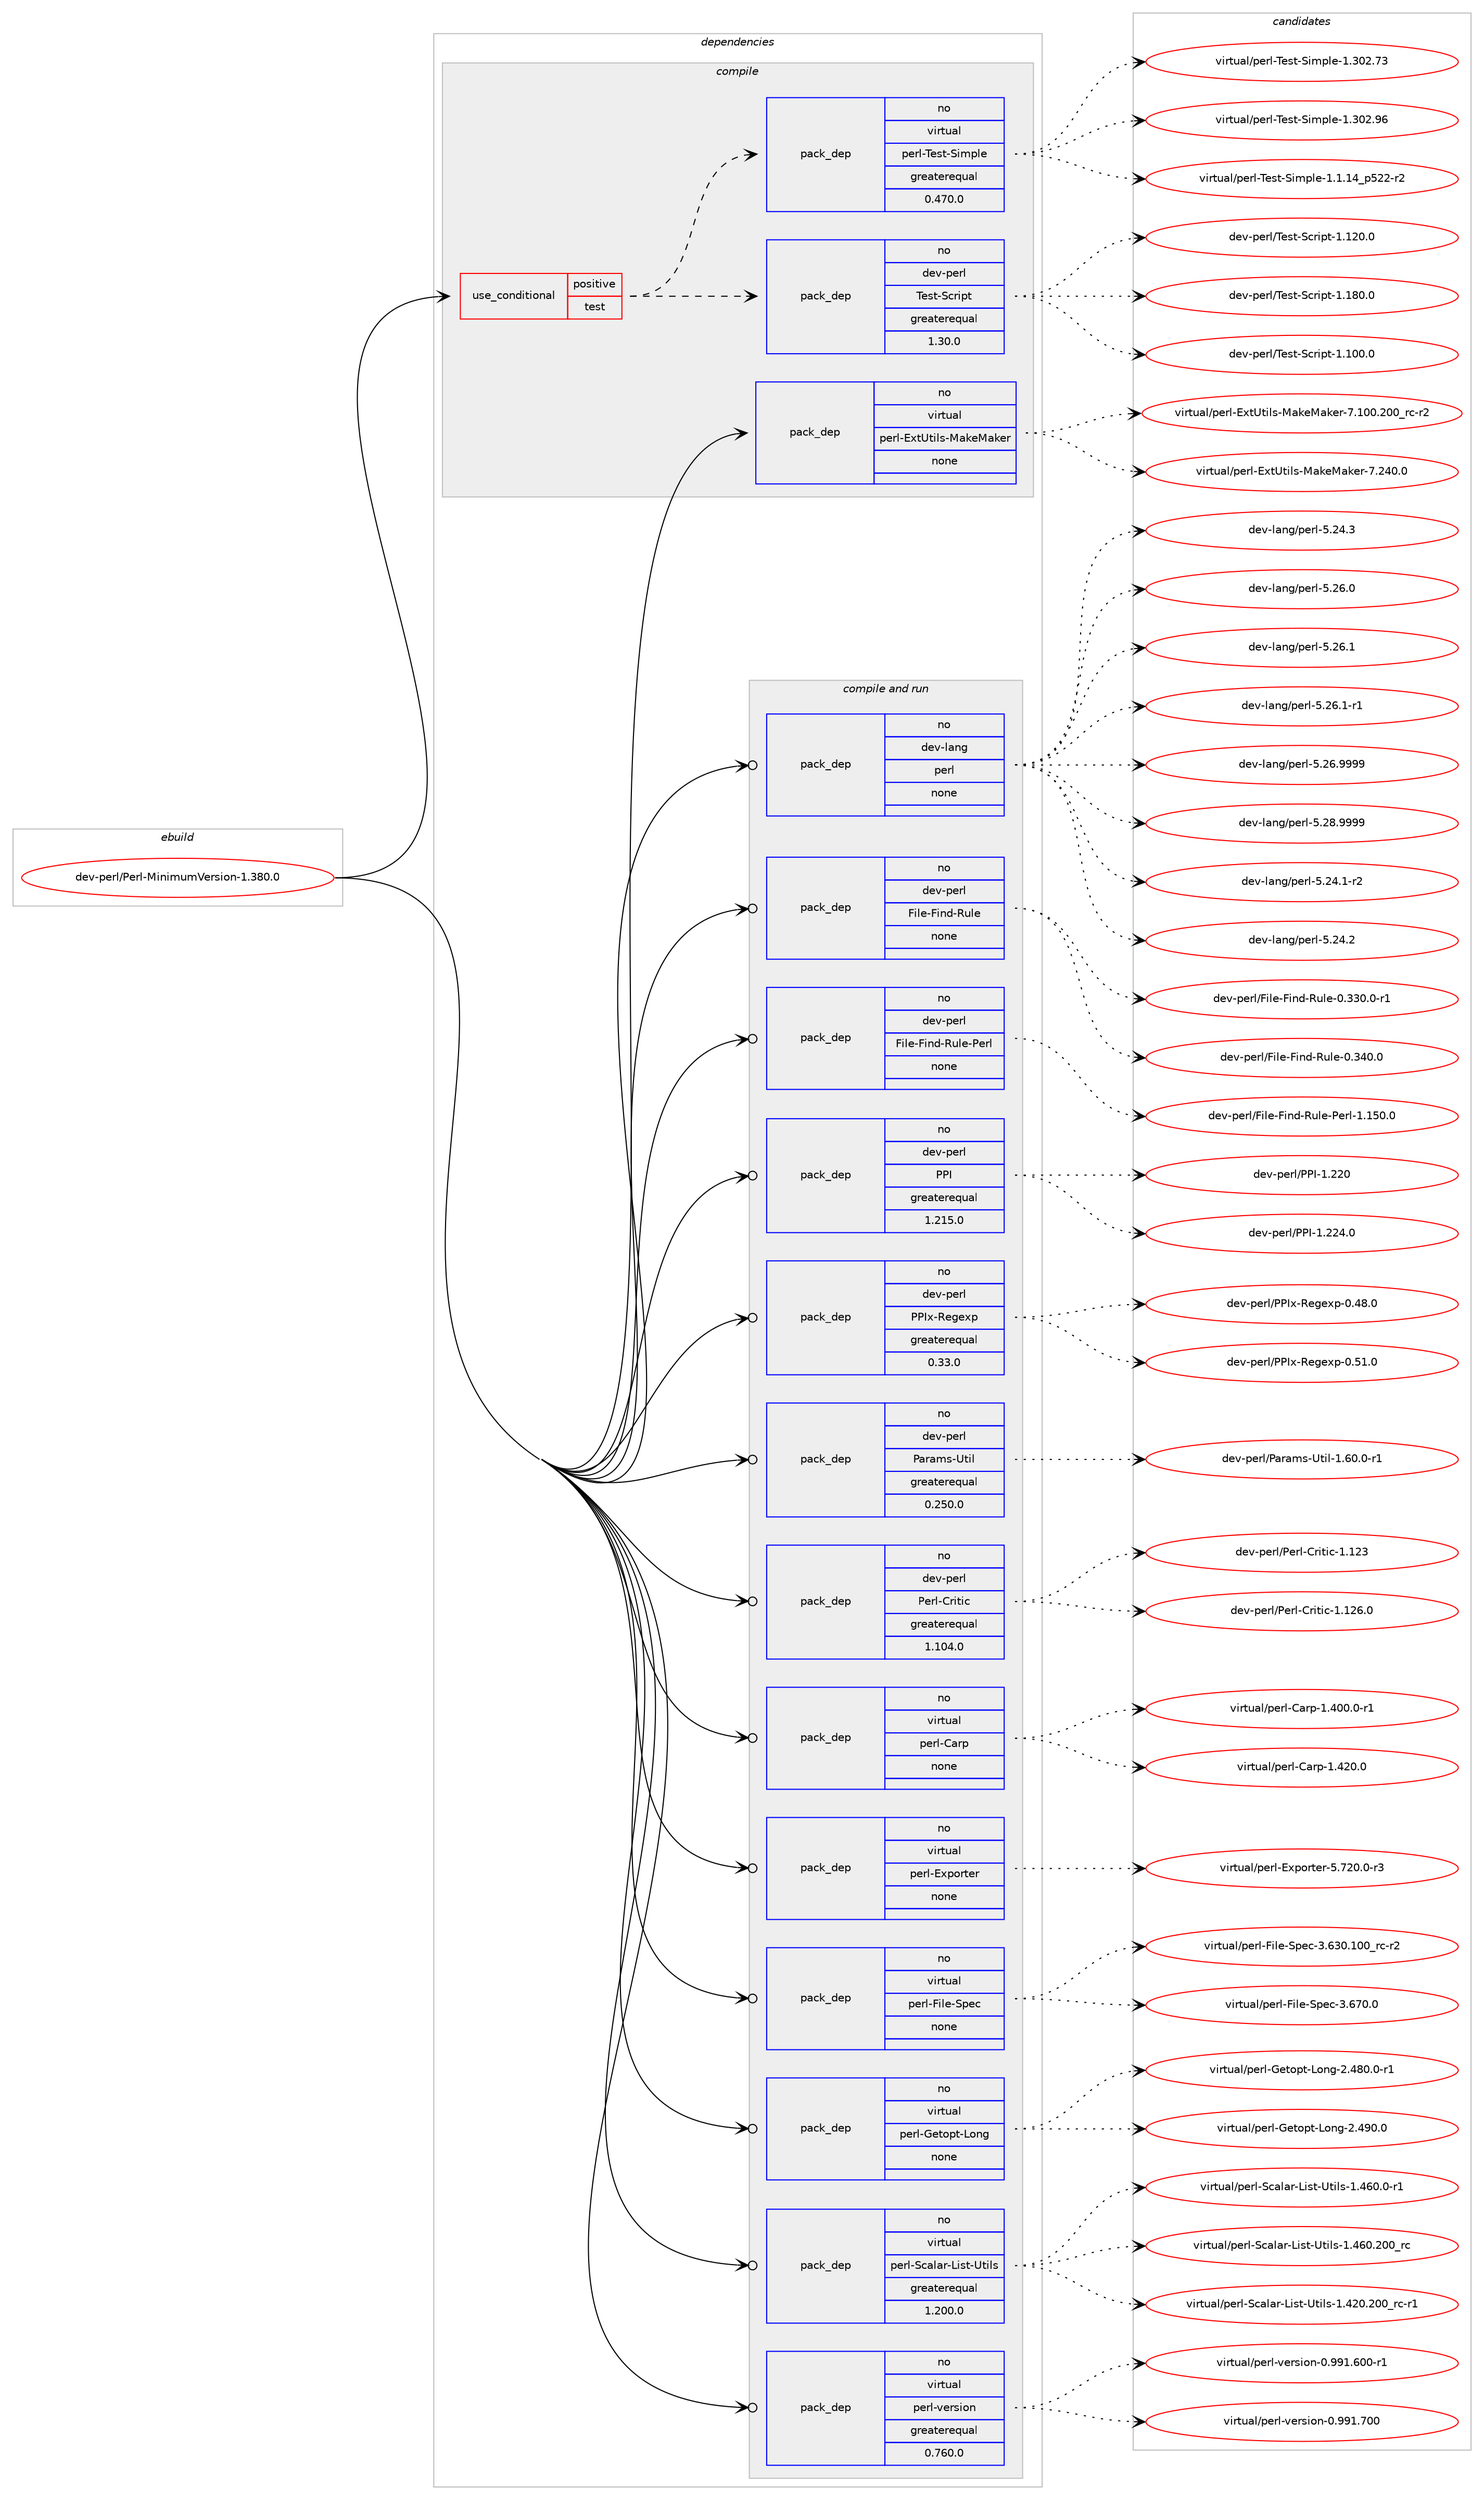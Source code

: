 digraph prolog {

# *************
# Graph options
# *************

newrank=true;
concentrate=true;
compound=true;
graph [rankdir=LR,fontname=Helvetica,fontsize=10,ranksep=1.5];#, ranksep=2.5, nodesep=0.2];
edge  [arrowhead=vee];
node  [fontname=Helvetica,fontsize=10];

# **********
# The ebuild
# **********

subgraph cluster_leftcol {
color=gray;
rank=same;
label=<<i>ebuild</i>>;
id [label="dev-perl/Perl-MinimumVersion-1.380.0", color=red, width=4, href="../dev-perl/Perl-MinimumVersion-1.380.0.svg"];
}

# ****************
# The dependencies
# ****************

subgraph cluster_midcol {
color=gray;
label=<<i>dependencies</i>>;
subgraph cluster_compile {
fillcolor="#eeeeee";
style=filled;
label=<<i>compile</i>>;
subgraph cond27893 {
dependency137510 [label=<<TABLE BORDER="0" CELLBORDER="1" CELLSPACING="0" CELLPADDING="4"><TR><TD ROWSPAN="3" CELLPADDING="10">use_conditional</TD></TR><TR><TD>positive</TD></TR><TR><TD>test</TD></TR></TABLE>>, shape=none, color=red];
subgraph pack105924 {
dependency137511 [label=<<TABLE BORDER="0" CELLBORDER="1" CELLSPACING="0" CELLPADDING="4" WIDTH="220"><TR><TD ROWSPAN="6" CELLPADDING="30">pack_dep</TD></TR><TR><TD WIDTH="110">no</TD></TR><TR><TD>dev-perl</TD></TR><TR><TD>Test-Script</TD></TR><TR><TD>greaterequal</TD></TR><TR><TD>1.30.0</TD></TR></TABLE>>, shape=none, color=blue];
}
dependency137510:e -> dependency137511:w [weight=20,style="dashed",arrowhead="vee"];
subgraph pack105925 {
dependency137512 [label=<<TABLE BORDER="0" CELLBORDER="1" CELLSPACING="0" CELLPADDING="4" WIDTH="220"><TR><TD ROWSPAN="6" CELLPADDING="30">pack_dep</TD></TR><TR><TD WIDTH="110">no</TD></TR><TR><TD>virtual</TD></TR><TR><TD>perl-Test-Simple</TD></TR><TR><TD>greaterequal</TD></TR><TR><TD>0.470.0</TD></TR></TABLE>>, shape=none, color=blue];
}
dependency137510:e -> dependency137512:w [weight=20,style="dashed",arrowhead="vee"];
}
id:e -> dependency137510:w [weight=20,style="solid",arrowhead="vee"];
subgraph pack105926 {
dependency137513 [label=<<TABLE BORDER="0" CELLBORDER="1" CELLSPACING="0" CELLPADDING="4" WIDTH="220"><TR><TD ROWSPAN="6" CELLPADDING="30">pack_dep</TD></TR><TR><TD WIDTH="110">no</TD></TR><TR><TD>virtual</TD></TR><TR><TD>perl-ExtUtils-MakeMaker</TD></TR><TR><TD>none</TD></TR><TR><TD></TD></TR></TABLE>>, shape=none, color=blue];
}
id:e -> dependency137513:w [weight=20,style="solid",arrowhead="vee"];
}
subgraph cluster_compileandrun {
fillcolor="#eeeeee";
style=filled;
label=<<i>compile and run</i>>;
subgraph pack105927 {
dependency137514 [label=<<TABLE BORDER="0" CELLBORDER="1" CELLSPACING="0" CELLPADDING="4" WIDTH="220"><TR><TD ROWSPAN="6" CELLPADDING="30">pack_dep</TD></TR><TR><TD WIDTH="110">no</TD></TR><TR><TD>dev-lang</TD></TR><TR><TD>perl</TD></TR><TR><TD>none</TD></TR><TR><TD></TD></TR></TABLE>>, shape=none, color=blue];
}
id:e -> dependency137514:w [weight=20,style="solid",arrowhead="odotvee"];
subgraph pack105928 {
dependency137515 [label=<<TABLE BORDER="0" CELLBORDER="1" CELLSPACING="0" CELLPADDING="4" WIDTH="220"><TR><TD ROWSPAN="6" CELLPADDING="30">pack_dep</TD></TR><TR><TD WIDTH="110">no</TD></TR><TR><TD>dev-perl</TD></TR><TR><TD>File-Find-Rule</TD></TR><TR><TD>none</TD></TR><TR><TD></TD></TR></TABLE>>, shape=none, color=blue];
}
id:e -> dependency137515:w [weight=20,style="solid",arrowhead="odotvee"];
subgraph pack105929 {
dependency137516 [label=<<TABLE BORDER="0" CELLBORDER="1" CELLSPACING="0" CELLPADDING="4" WIDTH="220"><TR><TD ROWSPAN="6" CELLPADDING="30">pack_dep</TD></TR><TR><TD WIDTH="110">no</TD></TR><TR><TD>dev-perl</TD></TR><TR><TD>File-Find-Rule-Perl</TD></TR><TR><TD>none</TD></TR><TR><TD></TD></TR></TABLE>>, shape=none, color=blue];
}
id:e -> dependency137516:w [weight=20,style="solid",arrowhead="odotvee"];
subgraph pack105930 {
dependency137517 [label=<<TABLE BORDER="0" CELLBORDER="1" CELLSPACING="0" CELLPADDING="4" WIDTH="220"><TR><TD ROWSPAN="6" CELLPADDING="30">pack_dep</TD></TR><TR><TD WIDTH="110">no</TD></TR><TR><TD>dev-perl</TD></TR><TR><TD>PPI</TD></TR><TR><TD>greaterequal</TD></TR><TR><TD>1.215.0</TD></TR></TABLE>>, shape=none, color=blue];
}
id:e -> dependency137517:w [weight=20,style="solid",arrowhead="odotvee"];
subgraph pack105931 {
dependency137518 [label=<<TABLE BORDER="0" CELLBORDER="1" CELLSPACING="0" CELLPADDING="4" WIDTH="220"><TR><TD ROWSPAN="6" CELLPADDING="30">pack_dep</TD></TR><TR><TD WIDTH="110">no</TD></TR><TR><TD>dev-perl</TD></TR><TR><TD>PPIx-Regexp</TD></TR><TR><TD>greaterequal</TD></TR><TR><TD>0.33.0</TD></TR></TABLE>>, shape=none, color=blue];
}
id:e -> dependency137518:w [weight=20,style="solid",arrowhead="odotvee"];
subgraph pack105932 {
dependency137519 [label=<<TABLE BORDER="0" CELLBORDER="1" CELLSPACING="0" CELLPADDING="4" WIDTH="220"><TR><TD ROWSPAN="6" CELLPADDING="30">pack_dep</TD></TR><TR><TD WIDTH="110">no</TD></TR><TR><TD>dev-perl</TD></TR><TR><TD>Params-Util</TD></TR><TR><TD>greaterequal</TD></TR><TR><TD>0.250.0</TD></TR></TABLE>>, shape=none, color=blue];
}
id:e -> dependency137519:w [weight=20,style="solid",arrowhead="odotvee"];
subgraph pack105933 {
dependency137520 [label=<<TABLE BORDER="0" CELLBORDER="1" CELLSPACING="0" CELLPADDING="4" WIDTH="220"><TR><TD ROWSPAN="6" CELLPADDING="30">pack_dep</TD></TR><TR><TD WIDTH="110">no</TD></TR><TR><TD>dev-perl</TD></TR><TR><TD>Perl-Critic</TD></TR><TR><TD>greaterequal</TD></TR><TR><TD>1.104.0</TD></TR></TABLE>>, shape=none, color=blue];
}
id:e -> dependency137520:w [weight=20,style="solid",arrowhead="odotvee"];
subgraph pack105934 {
dependency137521 [label=<<TABLE BORDER="0" CELLBORDER="1" CELLSPACING="0" CELLPADDING="4" WIDTH="220"><TR><TD ROWSPAN="6" CELLPADDING="30">pack_dep</TD></TR><TR><TD WIDTH="110">no</TD></TR><TR><TD>virtual</TD></TR><TR><TD>perl-Carp</TD></TR><TR><TD>none</TD></TR><TR><TD></TD></TR></TABLE>>, shape=none, color=blue];
}
id:e -> dependency137521:w [weight=20,style="solid",arrowhead="odotvee"];
subgraph pack105935 {
dependency137522 [label=<<TABLE BORDER="0" CELLBORDER="1" CELLSPACING="0" CELLPADDING="4" WIDTH="220"><TR><TD ROWSPAN="6" CELLPADDING="30">pack_dep</TD></TR><TR><TD WIDTH="110">no</TD></TR><TR><TD>virtual</TD></TR><TR><TD>perl-Exporter</TD></TR><TR><TD>none</TD></TR><TR><TD></TD></TR></TABLE>>, shape=none, color=blue];
}
id:e -> dependency137522:w [weight=20,style="solid",arrowhead="odotvee"];
subgraph pack105936 {
dependency137523 [label=<<TABLE BORDER="0" CELLBORDER="1" CELLSPACING="0" CELLPADDING="4" WIDTH="220"><TR><TD ROWSPAN="6" CELLPADDING="30">pack_dep</TD></TR><TR><TD WIDTH="110">no</TD></TR><TR><TD>virtual</TD></TR><TR><TD>perl-File-Spec</TD></TR><TR><TD>none</TD></TR><TR><TD></TD></TR></TABLE>>, shape=none, color=blue];
}
id:e -> dependency137523:w [weight=20,style="solid",arrowhead="odotvee"];
subgraph pack105937 {
dependency137524 [label=<<TABLE BORDER="0" CELLBORDER="1" CELLSPACING="0" CELLPADDING="4" WIDTH="220"><TR><TD ROWSPAN="6" CELLPADDING="30">pack_dep</TD></TR><TR><TD WIDTH="110">no</TD></TR><TR><TD>virtual</TD></TR><TR><TD>perl-Getopt-Long</TD></TR><TR><TD>none</TD></TR><TR><TD></TD></TR></TABLE>>, shape=none, color=blue];
}
id:e -> dependency137524:w [weight=20,style="solid",arrowhead="odotvee"];
subgraph pack105938 {
dependency137525 [label=<<TABLE BORDER="0" CELLBORDER="1" CELLSPACING="0" CELLPADDING="4" WIDTH="220"><TR><TD ROWSPAN="6" CELLPADDING="30">pack_dep</TD></TR><TR><TD WIDTH="110">no</TD></TR><TR><TD>virtual</TD></TR><TR><TD>perl-Scalar-List-Utils</TD></TR><TR><TD>greaterequal</TD></TR><TR><TD>1.200.0</TD></TR></TABLE>>, shape=none, color=blue];
}
id:e -> dependency137525:w [weight=20,style="solid",arrowhead="odotvee"];
subgraph pack105939 {
dependency137526 [label=<<TABLE BORDER="0" CELLBORDER="1" CELLSPACING="0" CELLPADDING="4" WIDTH="220"><TR><TD ROWSPAN="6" CELLPADDING="30">pack_dep</TD></TR><TR><TD WIDTH="110">no</TD></TR><TR><TD>virtual</TD></TR><TR><TD>perl-version</TD></TR><TR><TD>greaterequal</TD></TR><TR><TD>0.760.0</TD></TR></TABLE>>, shape=none, color=blue];
}
id:e -> dependency137526:w [weight=20,style="solid",arrowhead="odotvee"];
}
subgraph cluster_run {
fillcolor="#eeeeee";
style=filled;
label=<<i>run</i>>;
}
}

# **************
# The candidates
# **************

subgraph cluster_choices {
rank=same;
color=gray;
label=<<i>candidates</i>>;

subgraph choice105924 {
color=black;
nodesep=1;
choice1001011184511210111410847841011151164583991141051121164549464948484648 [label="dev-perl/Test-Script-1.100.0", color=red, width=4,href="../dev-perl/Test-Script-1.100.0.svg"];
choice1001011184511210111410847841011151164583991141051121164549464950484648 [label="dev-perl/Test-Script-1.120.0", color=red, width=4,href="../dev-perl/Test-Script-1.120.0.svg"];
choice1001011184511210111410847841011151164583991141051121164549464956484648 [label="dev-perl/Test-Script-1.180.0", color=red, width=4,href="../dev-perl/Test-Script-1.180.0.svg"];
dependency137511:e -> choice1001011184511210111410847841011151164583991141051121164549464948484648:w [style=dotted,weight="100"];
dependency137511:e -> choice1001011184511210111410847841011151164583991141051121164549464950484648:w [style=dotted,weight="100"];
dependency137511:e -> choice1001011184511210111410847841011151164583991141051121164549464956484648:w [style=dotted,weight="100"];
}
subgraph choice105925 {
color=black;
nodesep=1;
choice11810511411611797108471121011141084584101115116458310510911210810145494649464952951125350504511450 [label="virtual/perl-Test-Simple-1.1.14_p522-r2", color=red, width=4,href="../virtual/perl-Test-Simple-1.1.14_p522-r2.svg"];
choice118105114116117971084711210111410845841011151164583105109112108101454946514850465551 [label="virtual/perl-Test-Simple-1.302.73", color=red, width=4,href="../virtual/perl-Test-Simple-1.302.73.svg"];
choice118105114116117971084711210111410845841011151164583105109112108101454946514850465754 [label="virtual/perl-Test-Simple-1.302.96", color=red, width=4,href="../virtual/perl-Test-Simple-1.302.96.svg"];
dependency137512:e -> choice11810511411611797108471121011141084584101115116458310510911210810145494649464952951125350504511450:w [style=dotted,weight="100"];
dependency137512:e -> choice118105114116117971084711210111410845841011151164583105109112108101454946514850465551:w [style=dotted,weight="100"];
dependency137512:e -> choice118105114116117971084711210111410845841011151164583105109112108101454946514850465754:w [style=dotted,weight="100"];
}
subgraph choice105926 {
color=black;
nodesep=1;
choice118105114116117971084711210111410845691201168511610510811545779710710177971071011144555464948484650484895114994511450 [label="virtual/perl-ExtUtils-MakeMaker-7.100.200_rc-r2", color=red, width=4,href="../virtual/perl-ExtUtils-MakeMaker-7.100.200_rc-r2.svg"];
choice118105114116117971084711210111410845691201168511610510811545779710710177971071011144555465052484648 [label="virtual/perl-ExtUtils-MakeMaker-7.240.0", color=red, width=4,href="../virtual/perl-ExtUtils-MakeMaker-7.240.0.svg"];
dependency137513:e -> choice118105114116117971084711210111410845691201168511610510811545779710710177971071011144555464948484650484895114994511450:w [style=dotted,weight="100"];
dependency137513:e -> choice118105114116117971084711210111410845691201168511610510811545779710710177971071011144555465052484648:w [style=dotted,weight="100"];
}
subgraph choice105927 {
color=black;
nodesep=1;
choice100101118451089711010347112101114108455346505246494511450 [label="dev-lang/perl-5.24.1-r2", color=red, width=4,href="../dev-lang/perl-5.24.1-r2.svg"];
choice10010111845108971101034711210111410845534650524650 [label="dev-lang/perl-5.24.2", color=red, width=4,href="../dev-lang/perl-5.24.2.svg"];
choice10010111845108971101034711210111410845534650524651 [label="dev-lang/perl-5.24.3", color=red, width=4,href="../dev-lang/perl-5.24.3.svg"];
choice10010111845108971101034711210111410845534650544648 [label="dev-lang/perl-5.26.0", color=red, width=4,href="../dev-lang/perl-5.26.0.svg"];
choice10010111845108971101034711210111410845534650544649 [label="dev-lang/perl-5.26.1", color=red, width=4,href="../dev-lang/perl-5.26.1.svg"];
choice100101118451089711010347112101114108455346505446494511449 [label="dev-lang/perl-5.26.1-r1", color=red, width=4,href="../dev-lang/perl-5.26.1-r1.svg"];
choice10010111845108971101034711210111410845534650544657575757 [label="dev-lang/perl-5.26.9999", color=red, width=4,href="../dev-lang/perl-5.26.9999.svg"];
choice10010111845108971101034711210111410845534650564657575757 [label="dev-lang/perl-5.28.9999", color=red, width=4,href="../dev-lang/perl-5.28.9999.svg"];
dependency137514:e -> choice100101118451089711010347112101114108455346505246494511450:w [style=dotted,weight="100"];
dependency137514:e -> choice10010111845108971101034711210111410845534650524650:w [style=dotted,weight="100"];
dependency137514:e -> choice10010111845108971101034711210111410845534650524651:w [style=dotted,weight="100"];
dependency137514:e -> choice10010111845108971101034711210111410845534650544648:w [style=dotted,weight="100"];
dependency137514:e -> choice10010111845108971101034711210111410845534650544649:w [style=dotted,weight="100"];
dependency137514:e -> choice100101118451089711010347112101114108455346505446494511449:w [style=dotted,weight="100"];
dependency137514:e -> choice10010111845108971101034711210111410845534650544657575757:w [style=dotted,weight="100"];
dependency137514:e -> choice10010111845108971101034711210111410845534650564657575757:w [style=dotted,weight="100"];
}
subgraph choice105928 {
color=black;
nodesep=1;
choice1001011184511210111410847701051081014570105110100458211710810145484651514846484511449 [label="dev-perl/File-Find-Rule-0.330.0-r1", color=red, width=4,href="../dev-perl/File-Find-Rule-0.330.0-r1.svg"];
choice100101118451121011141084770105108101457010511010045821171081014548465152484648 [label="dev-perl/File-Find-Rule-0.340.0", color=red, width=4,href="../dev-perl/File-Find-Rule-0.340.0.svg"];
dependency137515:e -> choice1001011184511210111410847701051081014570105110100458211710810145484651514846484511449:w [style=dotted,weight="100"];
dependency137515:e -> choice100101118451121011141084770105108101457010511010045821171081014548465152484648:w [style=dotted,weight="100"];
}
subgraph choice105929 {
color=black;
nodesep=1;
choice1001011184511210111410847701051081014570105110100458211710810145801011141084549464953484648 [label="dev-perl/File-Find-Rule-Perl-1.150.0", color=red, width=4,href="../dev-perl/File-Find-Rule-Perl-1.150.0.svg"];
dependency137516:e -> choice1001011184511210111410847701051081014570105110100458211710810145801011141084549464953484648:w [style=dotted,weight="100"];
}
subgraph choice105930 {
color=black;
nodesep=1;
choice1001011184511210111410847808073454946505048 [label="dev-perl/PPI-1.220", color=red, width=4,href="../dev-perl/PPI-1.220.svg"];
choice10010111845112101114108478080734549465050524648 [label="dev-perl/PPI-1.224.0", color=red, width=4,href="../dev-perl/PPI-1.224.0.svg"];
dependency137517:e -> choice1001011184511210111410847808073454946505048:w [style=dotted,weight="100"];
dependency137517:e -> choice10010111845112101114108478080734549465050524648:w [style=dotted,weight="100"];
}
subgraph choice105931 {
color=black;
nodesep=1;
choice1001011184511210111410847808073120458210110310112011245484652564648 [label="dev-perl/PPIx-Regexp-0.48.0", color=red, width=4,href="../dev-perl/PPIx-Regexp-0.48.0.svg"];
choice1001011184511210111410847808073120458210110310112011245484653494648 [label="dev-perl/PPIx-Regexp-0.51.0", color=red, width=4,href="../dev-perl/PPIx-Regexp-0.51.0.svg"];
dependency137518:e -> choice1001011184511210111410847808073120458210110310112011245484652564648:w [style=dotted,weight="100"];
dependency137518:e -> choice1001011184511210111410847808073120458210110310112011245484653494648:w [style=dotted,weight="100"];
}
subgraph choice105932 {
color=black;
nodesep=1;
choice10010111845112101114108478097114971091154585116105108454946544846484511449 [label="dev-perl/Params-Util-1.60.0-r1", color=red, width=4,href="../dev-perl/Params-Util-1.60.0-r1.svg"];
dependency137519:e -> choice10010111845112101114108478097114971091154585116105108454946544846484511449:w [style=dotted,weight="100"];
}
subgraph choice105933 {
color=black;
nodesep=1;
choice100101118451121011141084780101114108456711410511610599454946495051 [label="dev-perl/Perl-Critic-1.123", color=red, width=4,href="../dev-perl/Perl-Critic-1.123.svg"];
choice1001011184511210111410847801011141084567114105116105994549464950544648 [label="dev-perl/Perl-Critic-1.126.0", color=red, width=4,href="../dev-perl/Perl-Critic-1.126.0.svg"];
dependency137520:e -> choice100101118451121011141084780101114108456711410511610599454946495051:w [style=dotted,weight="100"];
dependency137520:e -> choice1001011184511210111410847801011141084567114105116105994549464950544648:w [style=dotted,weight="100"];
}
subgraph choice105934 {
color=black;
nodesep=1;
choice118105114116117971084711210111410845679711411245494652484846484511449 [label="virtual/perl-Carp-1.400.0-r1", color=red, width=4,href="../virtual/perl-Carp-1.400.0-r1.svg"];
choice11810511411611797108471121011141084567971141124549465250484648 [label="virtual/perl-Carp-1.420.0", color=red, width=4,href="../virtual/perl-Carp-1.420.0.svg"];
dependency137521:e -> choice118105114116117971084711210111410845679711411245494652484846484511449:w [style=dotted,weight="100"];
dependency137521:e -> choice11810511411611797108471121011141084567971141124549465250484648:w [style=dotted,weight="100"];
}
subgraph choice105935 {
color=black;
nodesep=1;
choice1181051141161179710847112101114108456912011211111411610111445534655504846484511451 [label="virtual/perl-Exporter-5.720.0-r3", color=red, width=4,href="../virtual/perl-Exporter-5.720.0-r3.svg"];
dependency137522:e -> choice1181051141161179710847112101114108456912011211111411610111445534655504846484511451:w [style=dotted,weight="100"];
}
subgraph choice105936 {
color=black;
nodesep=1;
choice118105114116117971084711210111410845701051081014583112101994551465451484649484895114994511450 [label="virtual/perl-File-Spec-3.630.100_rc-r2", color=red, width=4,href="../virtual/perl-File-Spec-3.630.100_rc-r2.svg"];
choice118105114116117971084711210111410845701051081014583112101994551465455484648 [label="virtual/perl-File-Spec-3.670.0", color=red, width=4,href="../virtual/perl-File-Spec-3.670.0.svg"];
dependency137523:e -> choice118105114116117971084711210111410845701051081014583112101994551465451484649484895114994511450:w [style=dotted,weight="100"];
dependency137523:e -> choice118105114116117971084711210111410845701051081014583112101994551465455484648:w [style=dotted,weight="100"];
}
subgraph choice105937 {
color=black;
nodesep=1;
choice11810511411611797108471121011141084571101116111112116457611111010345504652564846484511449 [label="virtual/perl-Getopt-Long-2.480.0-r1", color=red, width=4,href="../virtual/perl-Getopt-Long-2.480.0-r1.svg"];
choice1181051141161179710847112101114108457110111611111211645761111101034550465257484648 [label="virtual/perl-Getopt-Long-2.490.0", color=red, width=4,href="../virtual/perl-Getopt-Long-2.490.0.svg"];
dependency137524:e -> choice11810511411611797108471121011141084571101116111112116457611111010345504652564846484511449:w [style=dotted,weight="100"];
dependency137524:e -> choice1181051141161179710847112101114108457110111611111211645761111101034550465257484648:w [style=dotted,weight="100"];
}
subgraph choice105938 {
color=black;
nodesep=1;
choice11810511411611797108471121011141084583999710897114457610511511645851161051081154549465250484650484895114994511449 [label="virtual/perl-Scalar-List-Utils-1.420.200_rc-r1", color=red, width=4,href="../virtual/perl-Scalar-List-Utils-1.420.200_rc-r1.svg"];
choice118105114116117971084711210111410845839997108971144576105115116458511610510811545494652544846484511449 [label="virtual/perl-Scalar-List-Utils-1.460.0-r1", color=red, width=4,href="../virtual/perl-Scalar-List-Utils-1.460.0-r1.svg"];
choice1181051141161179710847112101114108458399971089711445761051151164585116105108115454946525448465048489511499 [label="virtual/perl-Scalar-List-Utils-1.460.200_rc", color=red, width=4,href="../virtual/perl-Scalar-List-Utils-1.460.200_rc.svg"];
dependency137525:e -> choice11810511411611797108471121011141084583999710897114457610511511645851161051081154549465250484650484895114994511449:w [style=dotted,weight="100"];
dependency137525:e -> choice118105114116117971084711210111410845839997108971144576105115116458511610510811545494652544846484511449:w [style=dotted,weight="100"];
dependency137525:e -> choice1181051141161179710847112101114108458399971089711445761051151164585116105108115454946525448465048489511499:w [style=dotted,weight="100"];
}
subgraph choice105939 {
color=black;
nodesep=1;
choice118105114116117971084711210111410845118101114115105111110454846575749465448484511449 [label="virtual/perl-version-0.991.600-r1", color=red, width=4,href="../virtual/perl-version-0.991.600-r1.svg"];
choice11810511411611797108471121011141084511810111411510511111045484657574946554848 [label="virtual/perl-version-0.991.700", color=red, width=4,href="../virtual/perl-version-0.991.700.svg"];
dependency137526:e -> choice118105114116117971084711210111410845118101114115105111110454846575749465448484511449:w [style=dotted,weight="100"];
dependency137526:e -> choice11810511411611797108471121011141084511810111411510511111045484657574946554848:w [style=dotted,weight="100"];
}
}

}
